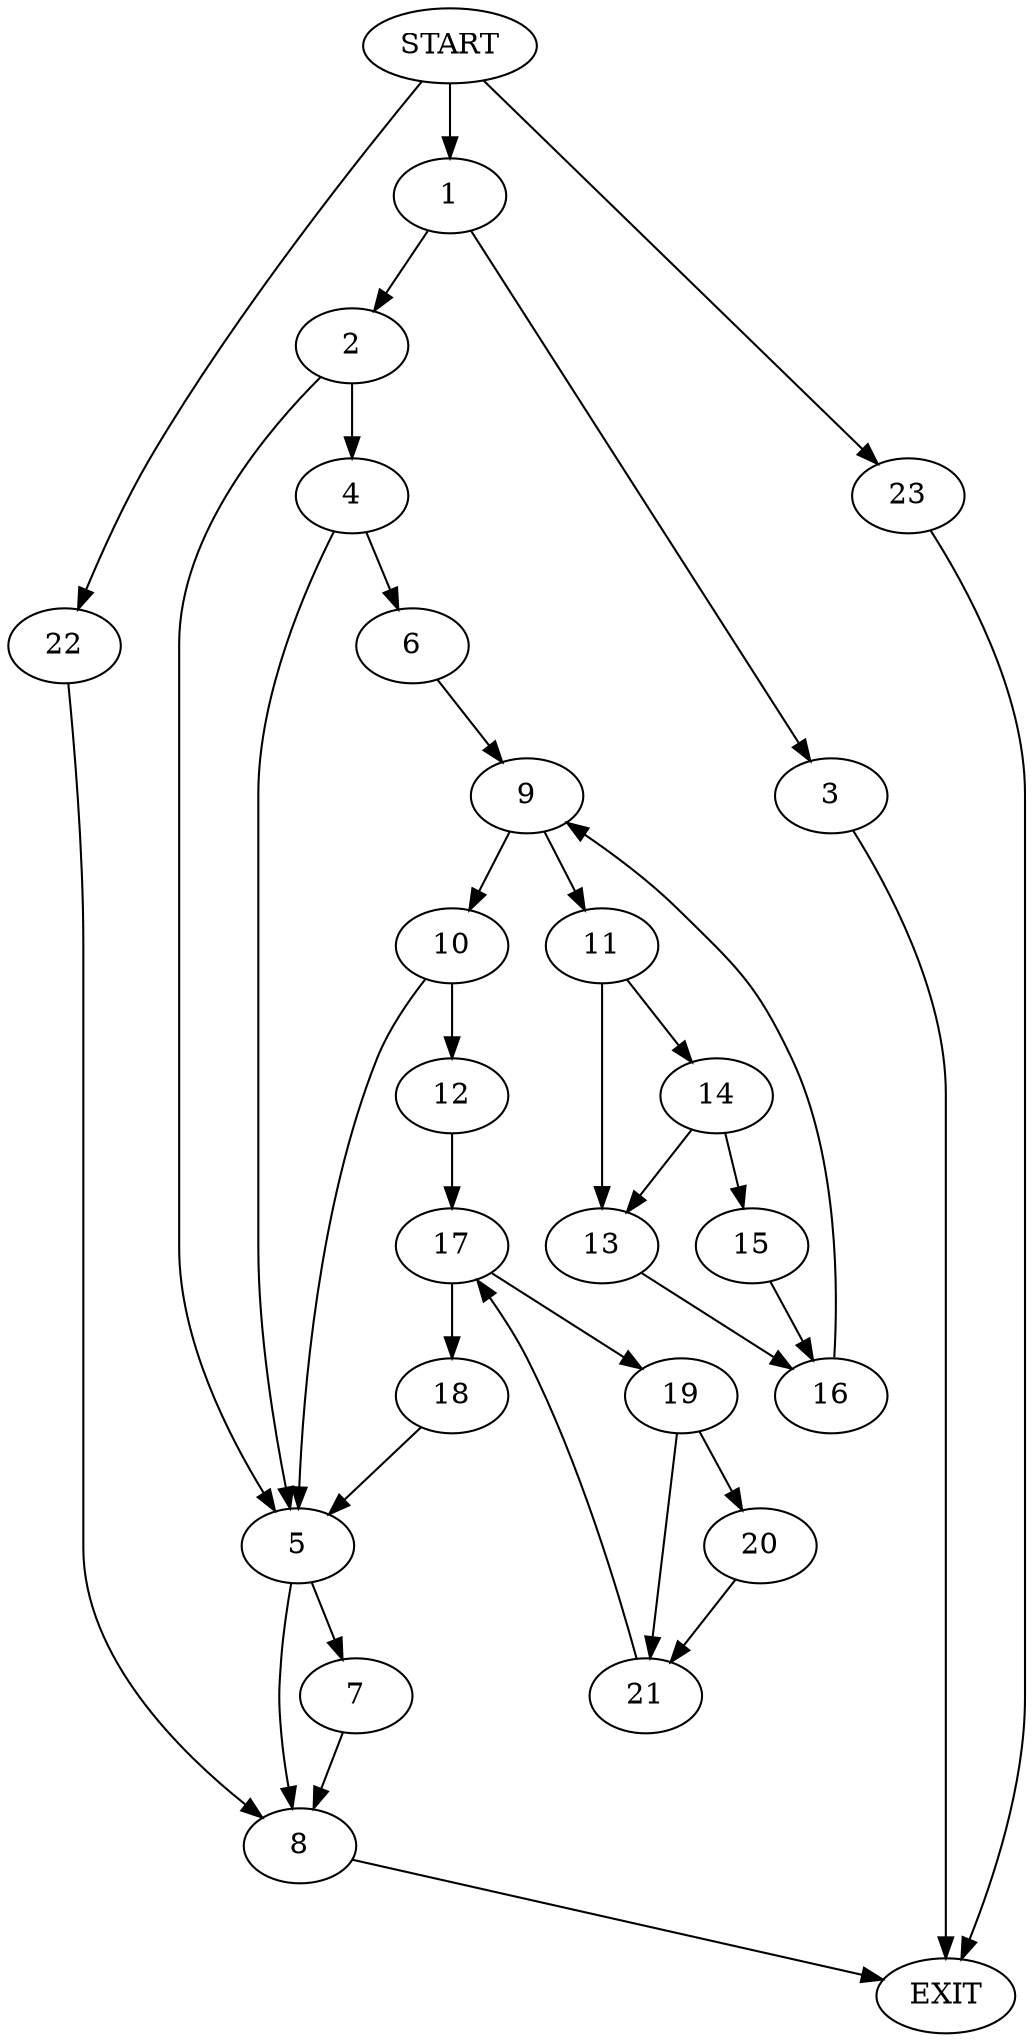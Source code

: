 digraph {
0 [label="START"]
24 [label="EXIT"]
0 -> 1
1 -> 2
1 -> 3
3 -> 24
2 -> 4
2 -> 5
4 -> 6
4 -> 5
5 -> 7
5 -> 8
6 -> 9
9 -> 10
9 -> 11
10 -> 12
10 -> 5
11 -> 13
11 -> 14
14 -> 13
14 -> 15
13 -> 16
15 -> 16
16 -> 9
12 -> 17
17 -> 18
17 -> 19
19 -> 20
19 -> 21
18 -> 5
20 -> 21
21 -> 17
7 -> 8
8 -> 24
0 -> 22
22 -> 8
0 -> 23
23 -> 24
}
